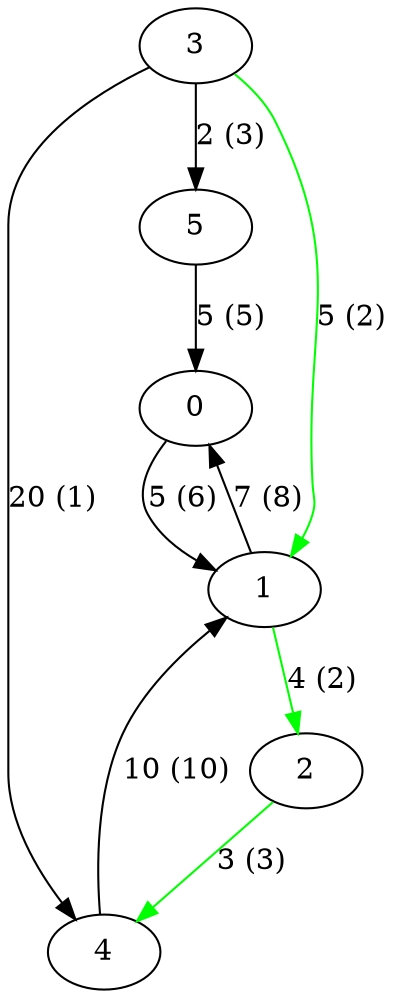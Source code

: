 digraph My_graph {
0 -> 1 [label="5 (6)"];
1 -> 0 [label="7 (8)"];
1 -> 2 [label="4 (2)", color=green];
2 -> 4 [label="3 (3)", color=green];
3 -> 1 [label="5 (2)", color=green];
3 -> 4 [label="20 (1)"];
3 -> 5 [label="2 (3)"];
4 -> 1 [label="10 (10)"];
5 -> 0 [label="5 (5)"];
}
